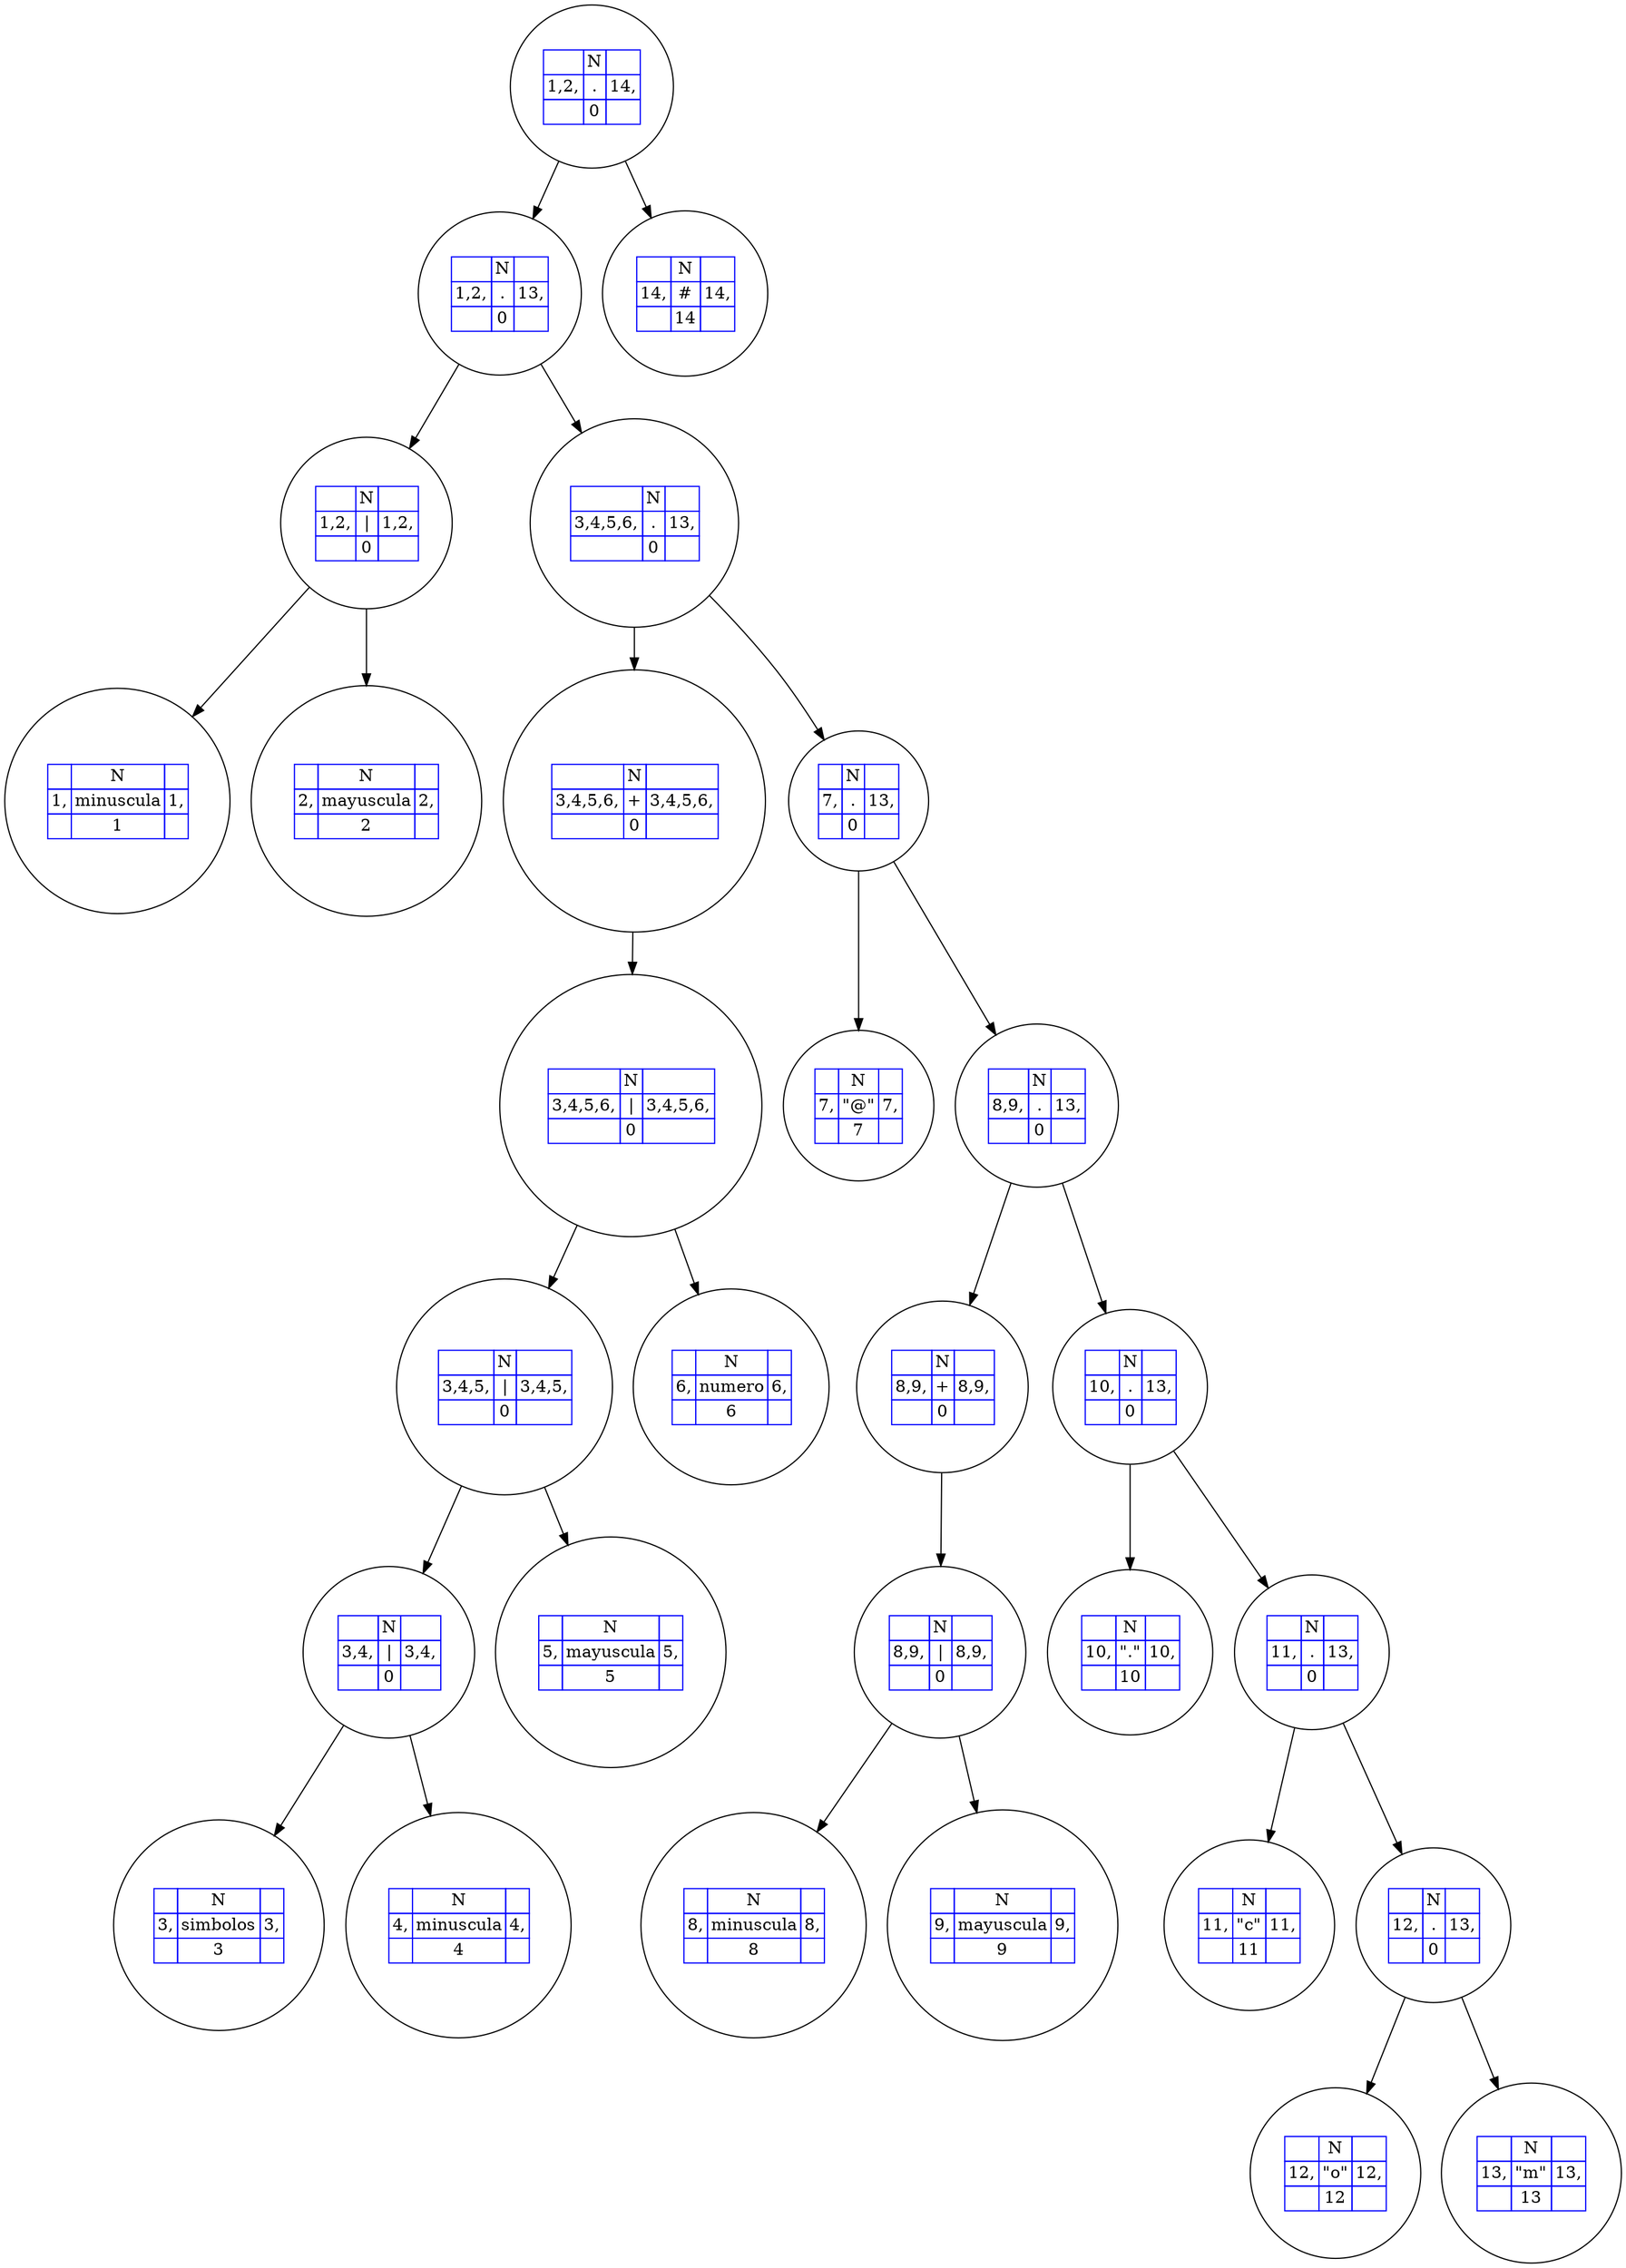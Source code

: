 digraph G{
rankdir=UD
node[shape=circle]
concentrate=true
nodo116[label=<
<table border='0' cellborder='1' color='blue' cellspacing='0'>
<tr><td></td><td>N</td><td></td></tr>
<tr><td>1,2,</td><td>.</td><td>14,</td></tr>
<tr><td></td><td>0</td><td></td></tr>
</table>
>];
nodo114[label=<
<table border='0' cellborder='1' color='blue' cellspacing='0'>
<tr><td></td><td>N</td><td></td></tr>
<tr><td>1,2,</td><td>.</td><td>13,</td></tr>
<tr><td></td><td>0</td><td></td></tr>
</table>
>];
nodo90[label=<
<table border='0' cellborder='1' color='blue' cellspacing='0'>
<tr><td></td><td>N</td><td></td></tr>
<tr><td>1,2,</td><td>|</td><td>1,2,</td></tr>
<tr><td></td><td>0</td><td></td></tr>
</table>
>];
nodo88[label=<
<table border='0' cellborder='1' color='blue' cellspacing='0'>
<tr><td></td><td>N</td><td></td></tr>
<tr><td>1,</td><td>minuscula</td><td>1,</td></tr>
<tr><td></td><td>1</td><td></td></tr>
</table>
>];
nodo90->nodo88
nodo89[label=<
<table border='0' cellborder='1' color='blue' cellspacing='0'>
<tr><td></td><td>N</td><td></td></tr>
<tr><td>2,</td><td>mayuscula</td><td>2,</td></tr>
<tr><td></td><td>2</td><td></td></tr>
</table>
>];
nodo90->nodo89
nodo114->nodo90
nodo113[label=<
<table border='0' cellborder='1' color='blue' cellspacing='0'>
<tr><td></td><td>N</td><td></td></tr>
<tr><td>3,4,5,6,</td><td>.</td><td>13,</td></tr>
<tr><td></td><td>0</td><td></td></tr>
</table>
>];
nodo98[label=<
<table border='0' cellborder='1' color='blue' cellspacing='0'>
<tr><td></td><td>N</td><td></td></tr>
<tr><td>3,4,5,6,</td><td>+</td><td>3,4,5,6,</td></tr>
<tr><td></td><td>0</td><td></td></tr>
</table>
>];
nodo97[label=<
<table border='0' cellborder='1' color='blue' cellspacing='0'>
<tr><td></td><td>N</td><td></td></tr>
<tr><td>3,4,5,6,</td><td>|</td><td>3,4,5,6,</td></tr>
<tr><td></td><td>0</td><td></td></tr>
</table>
>];
nodo95[label=<
<table border='0' cellborder='1' color='blue' cellspacing='0'>
<tr><td></td><td>N</td><td></td></tr>
<tr><td>3,4,5,</td><td>|</td><td>3,4,5,</td></tr>
<tr><td></td><td>0</td><td></td></tr>
</table>
>];
nodo93[label=<
<table border='0' cellborder='1' color='blue' cellspacing='0'>
<tr><td></td><td>N</td><td></td></tr>
<tr><td>3,4,</td><td>|</td><td>3,4,</td></tr>
<tr><td></td><td>0</td><td></td></tr>
</table>
>];
nodo91[label=<
<table border='0' cellborder='1' color='blue' cellspacing='0'>
<tr><td></td><td>N</td><td></td></tr>
<tr><td>3,</td><td>simbolos</td><td>3,</td></tr>
<tr><td></td><td>3</td><td></td></tr>
</table>
>];
nodo93->nodo91
nodo92[label=<
<table border='0' cellborder='1' color='blue' cellspacing='0'>
<tr><td></td><td>N</td><td></td></tr>
<tr><td>4,</td><td>minuscula</td><td>4,</td></tr>
<tr><td></td><td>4</td><td></td></tr>
</table>
>];
nodo93->nodo92
nodo95->nodo93
nodo94[label=<
<table border='0' cellborder='1' color='blue' cellspacing='0'>
<tr><td></td><td>N</td><td></td></tr>
<tr><td>5,</td><td>mayuscula</td><td>5,</td></tr>
<tr><td></td><td>5</td><td></td></tr>
</table>
>];
nodo95->nodo94
nodo97->nodo95
nodo96[label=<
<table border='0' cellborder='1' color='blue' cellspacing='0'>
<tr><td></td><td>N</td><td></td></tr>
<tr><td>6,</td><td>numero</td><td>6,</td></tr>
<tr><td></td><td>6</td><td></td></tr>
</table>
>];
nodo97->nodo96
nodo98->nodo97
nodo113->nodo98
nodo112[label=<
<table border='0' cellborder='1' color='blue' cellspacing='0'>
<tr><td></td><td>N</td><td></td></tr>
<tr><td>7,</td><td>.</td><td>13,</td></tr>
<tr><td></td><td>0</td><td></td></tr>
</table>
>];
nodo99[label=<
<table border='0' cellborder='1' color='blue' cellspacing='0'>
<tr><td></td><td>N</td><td></td></tr>
<tr><td>7,</td><td>"@"</td><td>7,</td></tr>
<tr><td></td><td>7</td><td></td></tr>
</table>
>];
nodo112->nodo99
nodo111[label=<
<table border='0' cellborder='1' color='blue' cellspacing='0'>
<tr><td></td><td>N</td><td></td></tr>
<tr><td>8,9,</td><td>.</td><td>13,</td></tr>
<tr><td></td><td>0</td><td></td></tr>
</table>
>];
nodo103[label=<
<table border='0' cellborder='1' color='blue' cellspacing='0'>
<tr><td></td><td>N</td><td></td></tr>
<tr><td>8,9,</td><td>+</td><td>8,9,</td></tr>
<tr><td></td><td>0</td><td></td></tr>
</table>
>];
nodo102[label=<
<table border='0' cellborder='1' color='blue' cellspacing='0'>
<tr><td></td><td>N</td><td></td></tr>
<tr><td>8,9,</td><td>|</td><td>8,9,</td></tr>
<tr><td></td><td>0</td><td></td></tr>
</table>
>];
nodo100[label=<
<table border='0' cellborder='1' color='blue' cellspacing='0'>
<tr><td></td><td>N</td><td></td></tr>
<tr><td>8,</td><td>minuscula</td><td>8,</td></tr>
<tr><td></td><td>8</td><td></td></tr>
</table>
>];
nodo102->nodo100
nodo101[label=<
<table border='0' cellborder='1' color='blue' cellspacing='0'>
<tr><td></td><td>N</td><td></td></tr>
<tr><td>9,</td><td>mayuscula</td><td>9,</td></tr>
<tr><td></td><td>9</td><td></td></tr>
</table>
>];
nodo102->nodo101
nodo103->nodo102
nodo111->nodo103
nodo110[label=<
<table border='0' cellborder='1' color='blue' cellspacing='0'>
<tr><td></td><td>N</td><td></td></tr>
<tr><td>10,</td><td>.</td><td>13,</td></tr>
<tr><td></td><td>0</td><td></td></tr>
</table>
>];
nodo104[label=<
<table border='0' cellborder='1' color='blue' cellspacing='0'>
<tr><td></td><td>N</td><td></td></tr>
<tr><td>10,</td><td>"."</td><td>10,</td></tr>
<tr><td></td><td>10</td><td></td></tr>
</table>
>];
nodo110->nodo104
nodo109[label=<
<table border='0' cellborder='1' color='blue' cellspacing='0'>
<tr><td></td><td>N</td><td></td></tr>
<tr><td>11,</td><td>.</td><td>13,</td></tr>
<tr><td></td><td>0</td><td></td></tr>
</table>
>];
nodo105[label=<
<table border='0' cellborder='1' color='blue' cellspacing='0'>
<tr><td></td><td>N</td><td></td></tr>
<tr><td>11,</td><td>"c"</td><td>11,</td></tr>
<tr><td></td><td>11</td><td></td></tr>
</table>
>];
nodo109->nodo105
nodo108[label=<
<table border='0' cellborder='1' color='blue' cellspacing='0'>
<tr><td></td><td>N</td><td></td></tr>
<tr><td>12,</td><td>.</td><td>13,</td></tr>
<tr><td></td><td>0</td><td></td></tr>
</table>
>];
nodo106[label=<
<table border='0' cellborder='1' color='blue' cellspacing='0'>
<tr><td></td><td>N</td><td></td></tr>
<tr><td>12,</td><td>"o"</td><td>12,</td></tr>
<tr><td></td><td>12</td><td></td></tr>
</table>
>];
nodo108->nodo106
nodo107[label=<
<table border='0' cellborder='1' color='blue' cellspacing='0'>
<tr><td></td><td>N</td><td></td></tr>
<tr><td>13,</td><td>"m"</td><td>13,</td></tr>
<tr><td></td><td>13</td><td></td></tr>
</table>
>];
nodo108->nodo107
nodo109->nodo108
nodo110->nodo109
nodo111->nodo110
nodo112->nodo111
nodo113->nodo112
nodo114->nodo113
nodo116->nodo114
nodo115[label=<
<table border='0' cellborder='1' color='blue' cellspacing='0'>
<tr><td></td><td>N</td><td></td></tr>
<tr><td>14,</td><td>#</td><td>14,</td></tr>
<tr><td></td><td>14</td><td></td></tr>
</table>
>];
nodo116->nodo115

}
